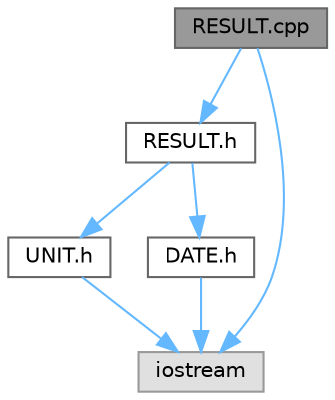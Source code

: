 digraph "RESULT.cpp"
{
 // LATEX_PDF_SIZE
  bgcolor="transparent";
  edge [fontname=Helvetica,fontsize=10,labelfontname=Helvetica,labelfontsize=10];
  node [fontname=Helvetica,fontsize=10,shape=box,height=0.2,width=0.4];
  Node1 [label="RESULT.cpp",height=0.2,width=0.4,color="gray40", fillcolor="grey60", style="filled", fontcolor="black",tooltip=" "];
  Node1 -> Node2 [color="steelblue1",style="solid"];
  Node2 [label="RESULT.h",height=0.2,width=0.4,color="grey40", fillcolor="white", style="filled",URL="$_r_e_s_u_l_t_8h.html",tooltip=" "];
  Node2 -> Node3 [color="steelblue1",style="solid"];
  Node3 [label="UNIT.h",height=0.2,width=0.4,color="grey40", fillcolor="white", style="filled",URL="$_u_n_i_t_8h.html",tooltip=" "];
  Node3 -> Node4 [color="steelblue1",style="solid"];
  Node4 [label="iostream",height=0.2,width=0.4,color="grey60", fillcolor="#E0E0E0", style="filled",tooltip=" "];
  Node2 -> Node5 [color="steelblue1",style="solid"];
  Node5 [label="DATE.h",height=0.2,width=0.4,color="grey40", fillcolor="white", style="filled",URL="$_d_a_t_e_8h.html",tooltip=" "];
  Node5 -> Node4 [color="steelblue1",style="solid"];
  Node1 -> Node4 [color="steelblue1",style="solid"];
}
